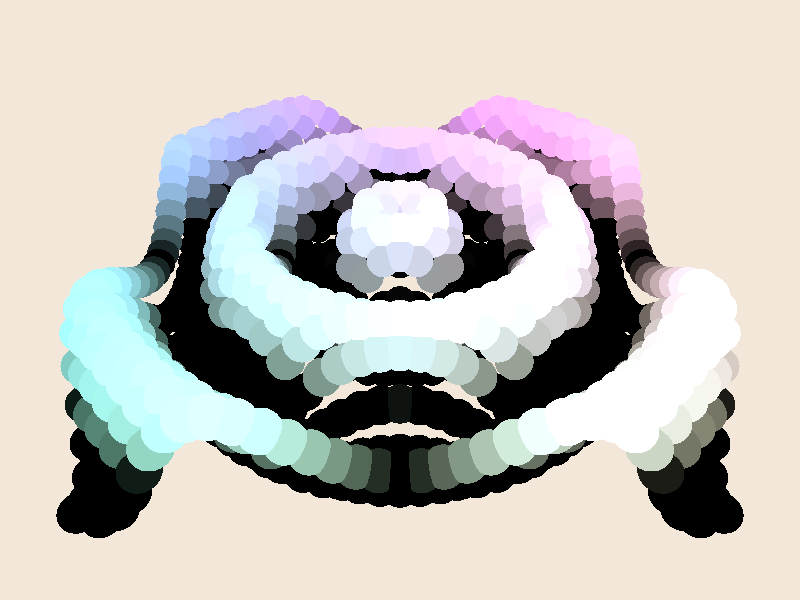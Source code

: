 // Persistence Of Vision raytracer version 3.5 sample file.
// File: Sombrero.POV
// Vers: 3
// Desc: Create the famous Sinusoidal rippled surface,
//       using a 3-D sheet of spheres.
//       Shows off the use of the while loop for creating a surface,
//       and for smoothly changing colors.
// Date: 10/1/95
// Auth: Eduard Schwan



global_settings { assumed_gamma 1.0 }

// ------------------------------------------------------------------
// Look down at an angle at our creation
camera
{
  location  <0,1.5,-2>
  direction 1*z
  look_at   <0,-0.2,0>
}


// ------------------------------------------------------------------
// Simple background for a simple scene
background { color rgb <0.9, 0.8, 0.7> }


// ------------------------------------------------------------------
// A light source
light_source { <20, 20, -10> colour 1 }


// ------------------------------------------------------------------
// create a simple shape to use as a dot
#declare BasicShape = sphere {  0, 1 }


// ------------------------------------------------------------------
// Set up the loop variables:
// the Xc & Zc variables will go from -1.0 to +1.0
// in NumIterations loops.
#declare NumIterations = 8; // try 6 to 16
#declare Increment     = 1.0/(NumIterations*2);


// ------------------------------------------------------------------
// Create a surface built from our basic shape
// Zc goes from -1 to +1
#declare Zc = -1.0;
#while (Zc<=1.0)
  union
  {

  // Xc goes from -1 to +1
  #declare Xc = -1.0;
  #while (Xc<=1.0)
    // precalculate height, since it is used several places below
    #declare YHeight = sin(sqrt(Xc*Xc+Zc*Zc)*6.28*2);
    object
    {
      BasicShape scale Increment
      translate <Xc, YHeight/4, Zc>
      texture
      {
        // colors change across the object, and also go from black
        // in the valleys to full saturation at the peaks
        pigment { color rgb <Xc/2+1, 1-Zc/2, YHeight/2+1>*YHeight }
        finish { ambient 0.2 specular 0.5 roughness 0.05 reflection 0.2 }
      }
    }
    // manually increment our counter inside the loop
    #declare Xc=Xc+Increment;
  #end
  }

  // manually increment our counters inside the loop
  #declare Zc=Zc+Increment;

#end


